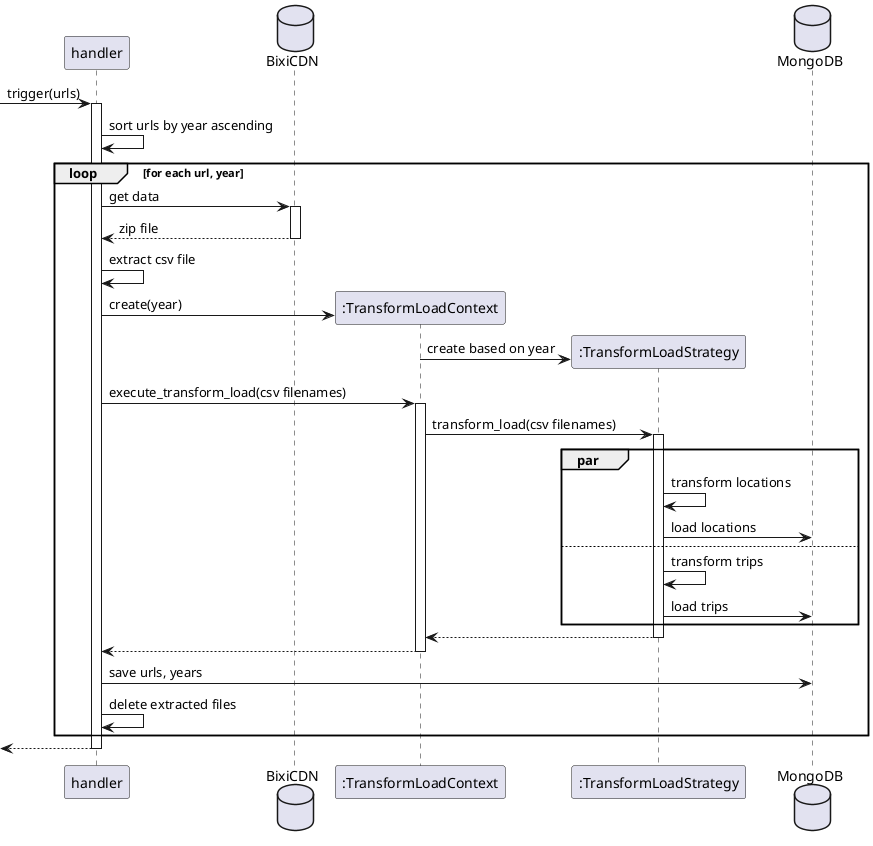 @startuml processorsequence
participant "handler" as handler
database "BixiCDN" as cdn
participant ":TransformLoadContext" as context
participant ":TransformLoadStrategy" as strategy
database "MongoDB" as mongo


-> handler: trigger(urls)
activate handler
handler -> handler: sort urls by year ascending
loop for each url, year
    handler -> cdn: get data
    activate cdn
    return zip file
    handler -> handler: extract csv file
    handler -> context **: create(year)
    context -> strategy **: create based on year
    handler -> context: execute_transform_load(csv filenames)
    activate context
    context -> strategy: transform_load(csv filenames)
    activate strategy
    par
        strategy -> strategy: transform locations
        strategy -> mongo: load locations
    else
        strategy -> strategy: transform trips
        strategy -> mongo: load trips
    end
    return 
    return
    handler -> mongo : save urls, years
    handler -> handler: delete extracted files
end
return

@enduml
